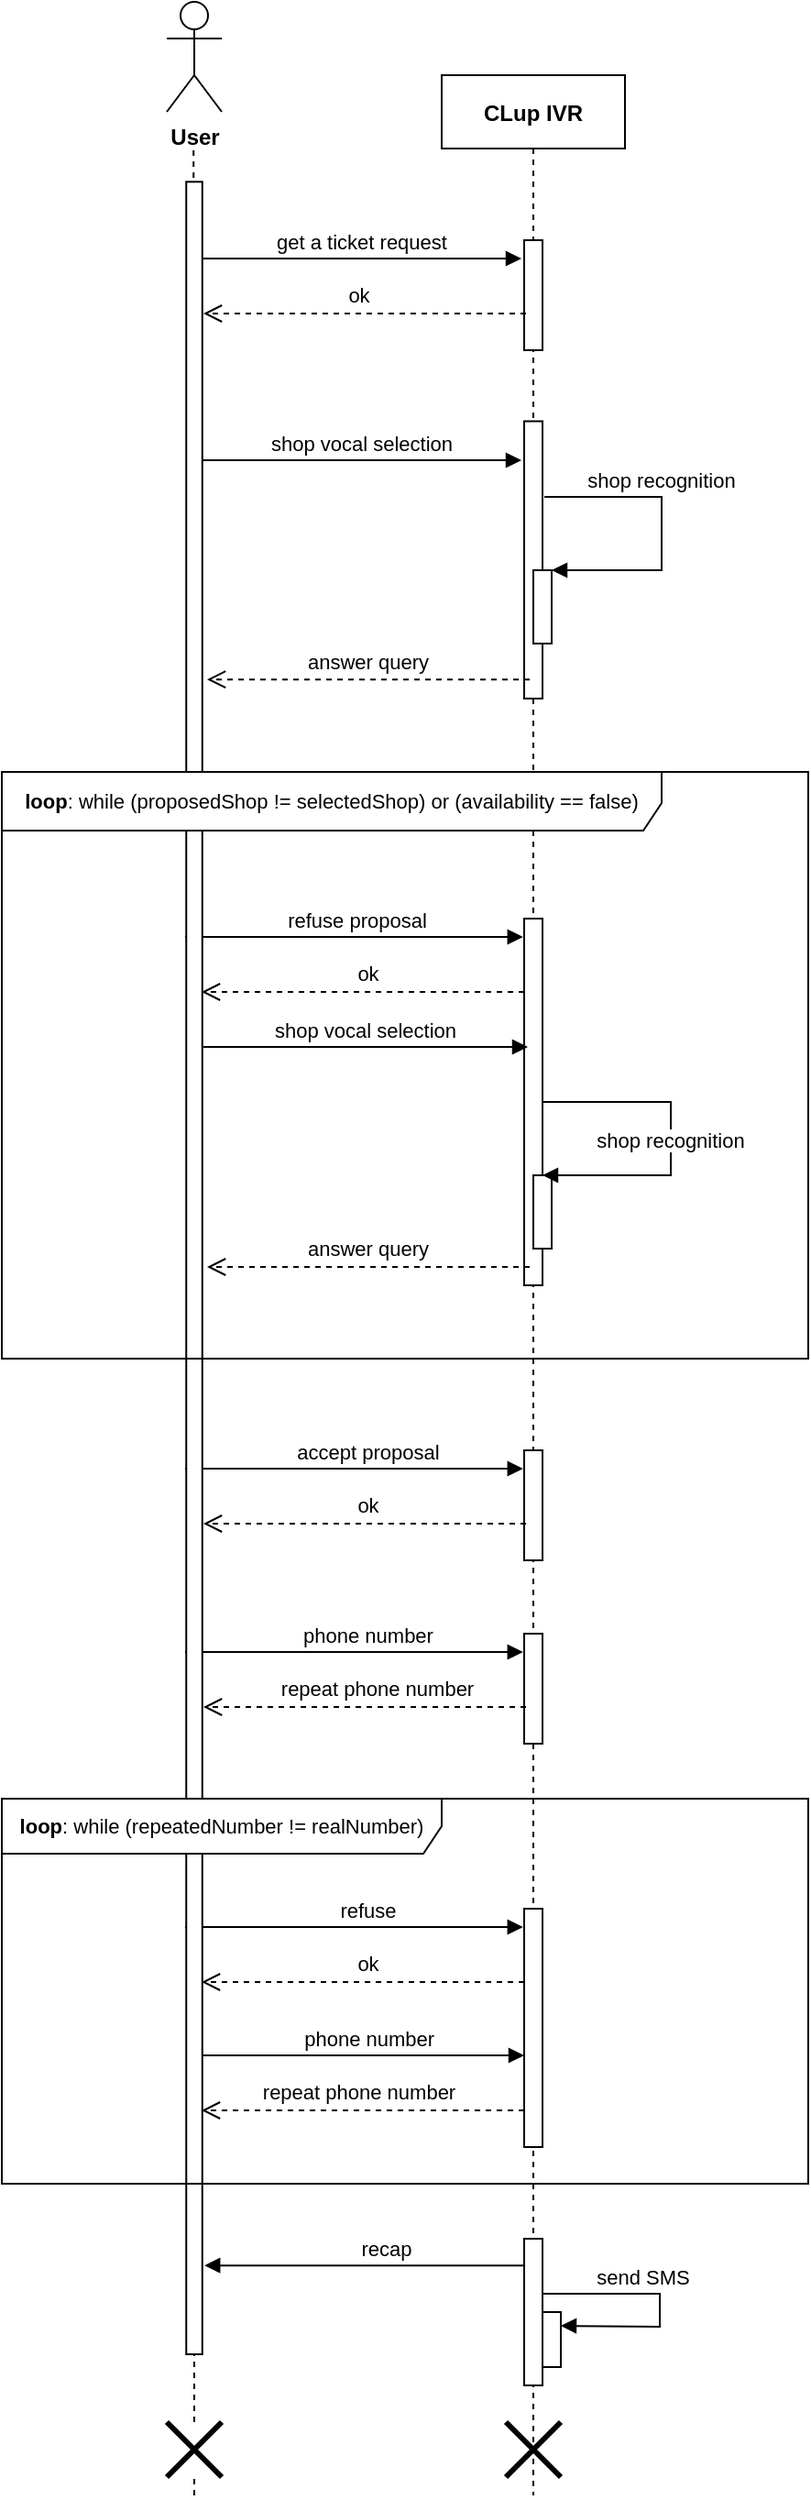 <mxfile version="13.10.8" type="device"><diagram id="kgpKYQtTHZ0yAKxKKP6v" name="Page-1"><mxGraphModel dx="694" dy="398" grid="1" gridSize="10" guides="1" tooltips="1" connect="1" arrows="1" fold="1" page="1" pageScale="1" pageWidth="850" pageHeight="1100" math="0" shadow="0"><root><mxCell id="0"/><mxCell id="1" parent="0"/><mxCell id="SQl4kbF1-6tRpaSCgyE5-11" value="" style="verticalAlign=bottom;endArrow=open;dashed=1;endSize=8;shadow=0;strokeWidth=1;" edge="1" parent="1"><mxGeometry x="-0.003" y="-39" relative="1" as="geometry"><mxPoint x="169" y="580" as="targetPoint"/><mxPoint x="345" y="580" as="sourcePoint"/><Array as="points"/><mxPoint as="offset"/></mxGeometry></mxCell><mxCell id="SQl4kbF1-6tRpaSCgyE5-35" value="recap" style="verticalAlign=bottom;endArrow=block;shadow=0;strokeWidth=1;entryX=0.05;entryY=1.06;entryDx=0;entryDy=0;entryPerimeter=0;" edge="1" parent="1"><mxGeometry x="-0.078" relative="1" as="geometry"><mxPoint x="355.0" y="1274.6" as="sourcePoint"/><mxPoint x="170.6" y="1274.6" as="targetPoint"/><Array as="points"><mxPoint x="300.6" y="1274.6"/><mxPoint x="220.6" y="1274.6"/></Array><mxPoint as="offset"/></mxGeometry></mxCell><mxCell id="3nuBFxr9cyL0pnOWT2aG-5" value="CLup IVR" style="shape=umlLifeline;perimeter=lifelinePerimeter;container=1;collapsible=0;recursiveResize=0;rounded=0;shadow=0;strokeWidth=1;fontStyle=1" parent="1" vertex="1"><mxGeometry x="300" y="80" width="100" height="1320" as="geometry"/></mxCell><mxCell id="3nuBFxr9cyL0pnOWT2aG-6" value="" style="points=[];perimeter=orthogonalPerimeter;rounded=0;shadow=0;strokeWidth=1;" parent="3nuBFxr9cyL0pnOWT2aG-5" vertex="1"><mxGeometry x="45" y="90" width="10" height="60" as="geometry"/></mxCell><mxCell id="78HqADANHhz3Iqn3kBpb-6" value="" style="rounded=0;whiteSpace=wrap;html=1;direction=south;" parent="3nuBFxr9cyL0pnOWT2aG-5" vertex="1"><mxGeometry x="45" y="188.75" width="10" height="151.25" as="geometry"/></mxCell><mxCell id="78HqADANHhz3Iqn3kBpb-7" value="" style="rounded=0;whiteSpace=wrap;html=1;direction=south;" parent="3nuBFxr9cyL0pnOWT2aG-5" vertex="1"><mxGeometry x="50" y="270" width="10" height="40" as="geometry"/></mxCell><mxCell id="SQl4kbF1-6tRpaSCgyE5-10" value="" style="rounded=0;whiteSpace=wrap;html=1;direction=south;" vertex="1" parent="3nuBFxr9cyL0pnOWT2aG-5"><mxGeometry x="45" y="460" width="10" height="200" as="geometry"/></mxCell><mxCell id="78HqADANHhz3Iqn3kBpb-17" value="" style="rounded=0;whiteSpace=wrap;html=1;direction=south;" parent="3nuBFxr9cyL0pnOWT2aG-5" vertex="1"><mxGeometry x="50" y="600" width="10" height="40" as="geometry"/></mxCell><mxCell id="SQl4kbF1-6tRpaSCgyE5-19" value="" style="points=[];perimeter=orthogonalPerimeter;rounded=0;shadow=0;strokeWidth=1;" vertex="1" parent="3nuBFxr9cyL0pnOWT2aG-5"><mxGeometry x="45" y="750" width="10" height="60" as="geometry"/></mxCell><mxCell id="SQl4kbF1-6tRpaSCgyE5-21" value="" style="points=[];perimeter=orthogonalPerimeter;rounded=0;shadow=0;strokeWidth=1;" vertex="1" parent="3nuBFxr9cyL0pnOWT2aG-5"><mxGeometry x="45" y="850" width="10" height="60" as="geometry"/></mxCell><mxCell id="SQl4kbF1-6tRpaSCgyE5-39" value="" style="shape=umlDestroy;whiteSpace=wrap;html=1;strokeWidth=3;fontSize=11;" vertex="1" parent="3nuBFxr9cyL0pnOWT2aG-5"><mxGeometry x="35" y="1280" width="30" height="30" as="geometry"/></mxCell><mxCell id="SQl4kbF1-6tRpaSCgyE5-44" value="" style="rounded=0;whiteSpace=wrap;html=1;fontSize=11;direction=south;" vertex="1" parent="3nuBFxr9cyL0pnOWT2aG-5"><mxGeometry x="45" y="1220" width="20" height="30" as="geometry"/></mxCell><mxCell id="SQl4kbF1-6tRpaSCgyE5-27" value="" style="rounded=0;whiteSpace=wrap;html=1;direction=south;" vertex="1" parent="1"><mxGeometry x="345" y="1260" width="10" height="80" as="geometry"/></mxCell><mxCell id="SQl4kbF1-6tRpaSCgyE5-30" value="phone number" style="verticalAlign=bottom;endArrow=block;shadow=0;strokeWidth=1;entryX=0.05;entryY=1.06;entryDx=0;entryDy=0;entryPerimeter=0;" edge="1" parent="1"><mxGeometry x="0.085" relative="1" as="geometry"><mxPoint x="160.6" y="1160" as="sourcePoint"/><mxPoint x="345.0" y="1160" as="targetPoint"/><Array as="points"><mxPoint x="210.6" y="1160"/><mxPoint x="290.6" y="1160"/></Array><mxPoint as="offset"/></mxGeometry></mxCell><mxCell id="78HqADANHhz3Iqn3kBpb-1" value="get a ticket request" style="verticalAlign=bottom;endArrow=block;shadow=0;strokeWidth=1;" parent="1" edge="1"><mxGeometry x="0.018" y="1" relative="1" as="geometry"><mxPoint x="166.5" y="180" as="sourcePoint"/><mxPoint x="343.5" y="180" as="targetPoint"/><Array as="points"><mxPoint x="216.5" y="180"/><mxPoint x="296.5" y="180"/></Array><mxPoint y="1" as="offset"/></mxGeometry></mxCell><mxCell id="78HqADANHhz3Iqn3kBpb-5" value="shop vocal selection" style="verticalAlign=bottom;endArrow=block;shadow=0;strokeWidth=1;" parent="1" edge="1"><mxGeometry x="0.017" relative="1" as="geometry"><mxPoint x="166.5" y="290" as="sourcePoint"/><mxPoint x="343.5" y="290" as="targetPoint"/><Array as="points"><mxPoint x="216.5" y="290"/><mxPoint x="296.5" y="290"/></Array><mxPoint as="offset"/></mxGeometry></mxCell><mxCell id="SQl4kbF1-6tRpaSCgyE5-26" value="refuse" style="verticalAlign=bottom;endArrow=block;shadow=0;strokeWidth=1;entryX=0.05;entryY=1.06;entryDx=0;entryDy=0;entryPerimeter=0;" edge="1" parent="1"><mxGeometry x="0.085" relative="1" as="geometry"><mxPoint x="160" y="1090" as="sourcePoint"/><mxPoint x="344.4" y="1090" as="targetPoint"/><Array as="points"><mxPoint x="210" y="1090"/><mxPoint x="290" y="1090"/></Array><mxPoint as="offset"/></mxGeometry></mxCell><mxCell id="SQl4kbF1-6tRpaSCgyE5-22" value="phone number" style="verticalAlign=bottom;endArrow=block;shadow=0;strokeWidth=1;entryX=0.05;entryY=1.06;entryDx=0;entryDy=0;entryPerimeter=0;" edge="1" parent="1"><mxGeometry x="0.085" relative="1" as="geometry"><mxPoint x="160" y="940" as="sourcePoint"/><mxPoint x="344.4" y="940" as="targetPoint"/><Array as="points"><mxPoint x="210" y="940"/><mxPoint x="290" y="940"/></Array><mxPoint as="offset"/></mxGeometry></mxCell><mxCell id="SQl4kbF1-6tRpaSCgyE5-17" value="accept proposal" style="verticalAlign=bottom;endArrow=block;shadow=0;strokeWidth=1;entryX=0.05;entryY=1.06;entryDx=0;entryDy=0;entryPerimeter=0;" edge="1" parent="1"><mxGeometry x="0.085" relative="1" as="geometry"><mxPoint x="160" y="840" as="sourcePoint"/><mxPoint x="344.4" y="840" as="targetPoint"/><Array as="points"><mxPoint x="210" y="840"/><mxPoint x="290" y="840"/></Array><mxPoint as="offset"/></mxGeometry></mxCell><mxCell id="SQl4kbF1-6tRpaSCgyE5-9" value="refuse proposal" style="verticalAlign=bottom;endArrow=block;shadow=0;strokeWidth=1;entryX=0.05;entryY=1.06;entryDx=0;entryDy=0;entryPerimeter=0;" edge="1" parent="1" target="SQl4kbF1-6tRpaSCgyE5-10"><mxGeometry x="0.018" y="1" relative="1" as="geometry"><mxPoint x="160" y="550" as="sourcePoint"/><mxPoint x="337" y="550" as="targetPoint"/><Array as="points"><mxPoint x="210" y="550"/><mxPoint x="290" y="550"/></Array><mxPoint y="1" as="offset"/></mxGeometry></mxCell><mxCell id="SQl4kbF1-6tRpaSCgyE5-14" value="" style="verticalAlign=bottom;endArrow=open;dashed=1;endSize=8;shadow=0;strokeWidth=1;" edge="1" parent="1"><mxGeometry x="-0.003" y="-39" relative="1" as="geometry"><mxPoint x="172" y="730" as="targetPoint"/><mxPoint x="348" y="730" as="sourcePoint"/><Array as="points"/><mxPoint as="offset"/></mxGeometry></mxCell><mxCell id="SQl4kbF1-6tRpaSCgyE5-3" value="" style="verticalAlign=bottom;endArrow=open;dashed=1;endSize=8;shadow=0;strokeWidth=1;" edge="1" parent="1"><mxGeometry x="-0.003" y="-39" relative="1" as="geometry"><mxPoint x="172" y="409.6" as="targetPoint"/><mxPoint x="348" y="409.6" as="sourcePoint"/><Array as="points"/><mxPoint as="offset"/></mxGeometry></mxCell><mxCell id="78HqADANHhz3Iqn3kBpb-15" value="shop vocal selection" style="verticalAlign=bottom;endArrow=block;shadow=0;strokeWidth=1;" parent="1" edge="1"><mxGeometry relative="1" as="geometry"><mxPoint x="170" y="610" as="sourcePoint"/><mxPoint x="347" y="610" as="targetPoint"/><Array as="points"><mxPoint x="220" y="610"/></Array><mxPoint as="offset"/></mxGeometry></mxCell><mxCell id="OjuSzZQgA0Jdczm6zic6-1" value="&lt;b&gt;User&lt;/b&gt;" style="shape=umlActor;verticalLabelPosition=bottom;verticalAlign=top;html=1;outlineConnect=0;" parent="1" vertex="1"><mxGeometry x="150" y="40" width="30" height="60" as="geometry"/></mxCell><mxCell id="OjuSzZQgA0Jdczm6zic6-3" value="" style="endArrow=none;dashed=1;html=1;" parent="1" source="SQl4kbF1-6tRpaSCgyE5-37" edge="1"><mxGeometry width="50" height="50" relative="1" as="geometry"><mxPoint x="165" y="1400" as="sourcePoint"/><mxPoint x="164.6" y="120" as="targetPoint"/><Array as="points"/></mxGeometry></mxCell><mxCell id="OjuSzZQgA0Jdczm6zic6-6" value="" style="rounded=0;whiteSpace=wrap;html=1;rotation=90;" parent="1" vertex="1"><mxGeometry x="-427.43" y="726.21" width="1184.86" height="8.75" as="geometry"/></mxCell><mxCell id="78HqADANHhz3Iqn3kBpb-2" value="" style="verticalAlign=bottom;endArrow=open;dashed=1;endSize=8;shadow=0;strokeWidth=1;" parent="1" edge="1"><mxGeometry x="-0.003" y="-39" relative="1" as="geometry"><mxPoint x="170" y="210" as="targetPoint"/><mxPoint x="346" y="210" as="sourcePoint"/><Array as="points"/><mxPoint as="offset"/></mxGeometry></mxCell><mxCell id="78HqADANHhz3Iqn3kBpb-8" value="shop recognition" style="verticalAlign=bottom;endArrow=block;shadow=0;strokeWidth=1;rounded=0;" parent="1" edge="1"><mxGeometry x="-0.22" relative="1" as="geometry"><mxPoint x="356" y="310" as="sourcePoint"/><mxPoint x="360" y="350" as="targetPoint"/><Array as="points"><mxPoint x="420" y="310"/><mxPoint x="420" y="350"/><mxPoint x="370" y="350"/></Array><mxPoint as="offset"/></mxGeometry></mxCell><mxCell id="SQl4kbF1-6tRpaSCgyE5-5" value="&lt;span style=&quot;font-size: 11px&quot;&gt;answer query&lt;/span&gt;" style="text;html=1;strokeColor=none;fillColor=none;align=center;verticalAlign=middle;whiteSpace=wrap;rounded=0;" vertex="1" parent="1"><mxGeometry x="225" y="390" width="70" height="20" as="geometry"/></mxCell><mxCell id="SQl4kbF1-6tRpaSCgyE5-12" value="shop recognition" style="verticalAlign=bottom;endArrow=block;shadow=0;strokeWidth=1;rounded=0;entryX=0;entryY=0.5;entryDx=0;entryDy=0;" edge="1" parent="1" target="78HqADANHhz3Iqn3kBpb-17"><mxGeometry x="0.111" relative="1" as="geometry"><mxPoint x="355" y="640" as="sourcePoint"/><mxPoint x="365" y="680.0" as="targetPoint"/><Array as="points"><mxPoint x="425" y="640.0"/><mxPoint x="425" y="680.0"/><mxPoint x="375" y="680.0"/></Array><mxPoint as="offset"/></mxGeometry></mxCell><mxCell id="SQl4kbF1-6tRpaSCgyE5-15" value="&lt;span style=&quot;font-size: 11px&quot;&gt;answer query&lt;/span&gt;" style="text;html=1;strokeColor=none;fillColor=none;align=center;verticalAlign=middle;whiteSpace=wrap;rounded=0;" vertex="1" parent="1"><mxGeometry x="225" y="710" width="70" height="20" as="geometry"/></mxCell><mxCell id="SQl4kbF1-6tRpaSCgyE5-20" value="" style="verticalAlign=bottom;endArrow=open;dashed=1;endSize=8;shadow=0;strokeWidth=1;" edge="1" parent="1"><mxGeometry x="-0.003" y="-39" relative="1" as="geometry"><mxPoint x="170" y="870" as="targetPoint"/><mxPoint x="346" y="870" as="sourcePoint"/><Array as="points"/><mxPoint as="offset"/></mxGeometry></mxCell><mxCell id="SQl4kbF1-6tRpaSCgyE5-23" value="" style="verticalAlign=bottom;endArrow=open;dashed=1;endSize=8;shadow=0;strokeWidth=1;" edge="1" parent="1"><mxGeometry x="-0.003" y="-39" relative="1" as="geometry"><mxPoint x="170" y="970" as="targetPoint"/><mxPoint x="346" y="970" as="sourcePoint"/><Array as="points"/><mxPoint as="offset"/></mxGeometry></mxCell><mxCell id="SQl4kbF1-6tRpaSCgyE5-24" value="repeat phone number" style="text;html=1;strokeColor=none;fillColor=none;align=center;verticalAlign=middle;whiteSpace=wrap;rounded=0;fontSize=11;" vertex="1" parent="1"><mxGeometry x="210" y="950" width="110" height="20" as="geometry"/></mxCell><mxCell id="SQl4kbF1-6tRpaSCgyE5-29" value="" style="verticalAlign=bottom;endArrow=open;dashed=1;endSize=8;shadow=0;strokeWidth=1;" edge="1" parent="1"><mxGeometry x="-0.003" y="-39" relative="1" as="geometry"><mxPoint x="169" y="1120" as="targetPoint"/><mxPoint x="345" y="1120" as="sourcePoint"/><Array as="points"/><mxPoint as="offset"/></mxGeometry></mxCell><mxCell id="SQl4kbF1-6tRpaSCgyE5-31" value="" style="verticalAlign=bottom;endArrow=open;dashed=1;endSize=8;shadow=0;strokeWidth=1;" edge="1" parent="1"><mxGeometry x="-0.003" y="-39" relative="1" as="geometry"><mxPoint x="169" y="1190" as="targetPoint"/><mxPoint x="345" y="1190" as="sourcePoint"/><Array as="points"/><mxPoint as="offset"/></mxGeometry></mxCell><mxCell id="SQl4kbF1-6tRpaSCgyE5-32" value="repeat phone number" style="text;html=1;strokeColor=none;fillColor=none;align=center;verticalAlign=middle;whiteSpace=wrap;rounded=0;fontSize=11;" vertex="1" parent="1"><mxGeometry x="200" y="1160" width="110" height="40" as="geometry"/></mxCell><mxCell id="SQl4kbF1-6tRpaSCgyE5-34" value="" style="rounded=0;whiteSpace=wrap;html=1;direction=south;" vertex="1" parent="1"><mxGeometry x="345" y="1080" width="10" height="130" as="geometry"/></mxCell><mxCell id="SQl4kbF1-6tRpaSCgyE5-38" value="" style="endArrow=none;dashed=1;html=1;" edge="1" parent="1" target="SQl4kbF1-6tRpaSCgyE5-37"><mxGeometry width="50" height="50" relative="1" as="geometry"><mxPoint x="165" y="1400" as="sourcePoint"/><mxPoint x="164.6" y="120" as="targetPoint"/><Array as="points"/></mxGeometry></mxCell><mxCell id="SQl4kbF1-6tRpaSCgyE5-37" value="" style="shape=umlDestroy;whiteSpace=wrap;html=1;strokeWidth=3;fontSize=11;" vertex="1" parent="1"><mxGeometry x="150" y="1360" width="30" height="30" as="geometry"/></mxCell><mxCell id="SQl4kbF1-6tRpaSCgyE5-45" value="send SMS" style="verticalAlign=bottom;endArrow=block;shadow=0;strokeWidth=1;rounded=0;entryX=0.25;entryY=0;entryDx=0;entryDy=0;" edge="1" parent="1" target="SQl4kbF1-6tRpaSCgyE5-44"><mxGeometry x="-0.191" relative="1" as="geometry"><mxPoint x="355" y="1290" as="sourcePoint"/><mxPoint x="359" y="1330" as="targetPoint"/><Array as="points"><mxPoint x="419" y="1290"/><mxPoint x="419" y="1308"/></Array><mxPoint as="offset"/></mxGeometry></mxCell><mxCell id="SQl4kbF1-6tRpaSCgyE5-46" value="ok" style="text;html=1;strokeColor=none;fillColor=none;align=center;verticalAlign=middle;whiteSpace=wrap;rounded=0;fontSize=11;" vertex="1" parent="1"><mxGeometry x="240" y="830" width="40" height="60" as="geometry"/></mxCell><mxCell id="SQl4kbF1-6tRpaSCgyE5-48" value="ok" style="text;html=1;strokeColor=none;fillColor=none;align=center;verticalAlign=middle;whiteSpace=wrap;rounded=0;fontSize=11;" vertex="1" parent="1"><mxGeometry x="240" y="550" width="40" height="40" as="geometry"/></mxCell><mxCell id="SQl4kbF1-6tRpaSCgyE5-49" value="ok" style="text;html=1;strokeColor=none;fillColor=none;align=center;verticalAlign=middle;whiteSpace=wrap;rounded=0;fontSize=11;" vertex="1" parent="1"><mxGeometry x="235" y="190" width="40" height="20" as="geometry"/></mxCell><mxCell id="SQl4kbF1-6tRpaSCgyE5-50" value="ok" style="text;html=1;strokeColor=none;fillColor=none;align=center;verticalAlign=middle;whiteSpace=wrap;rounded=0;fontSize=11;" vertex="1" parent="1"><mxGeometry x="240" y="1080" width="40" height="60" as="geometry"/></mxCell><mxCell id="SQl4kbF1-6tRpaSCgyE5-25" value="&lt;font style=&quot;font-size: 11px&quot;&gt;&lt;b&gt;loop&lt;/b&gt;: while (repeatedNumber != realNumber)&lt;/font&gt;" style="shape=umlFrame;whiteSpace=wrap;html=1;width=240;height=30;" vertex="1" parent="1"><mxGeometry x="60" y="1020" width="440" height="210" as="geometry"/></mxCell><mxCell id="78HqADANHhz3Iqn3kBpb-12" value="&lt;font style=&quot;font-size: 11px&quot;&gt;&lt;b&gt;loop&lt;/b&gt;: while (proposedShop != selectedShop) or (availability == false)&lt;/font&gt;" style="shape=umlFrame;whiteSpace=wrap;html=1;width=360;height=32;" parent="1" vertex="1"><mxGeometry x="60" y="460" width="440" height="320" as="geometry"/></mxCell></root></mxGraphModel></diagram></mxfile>